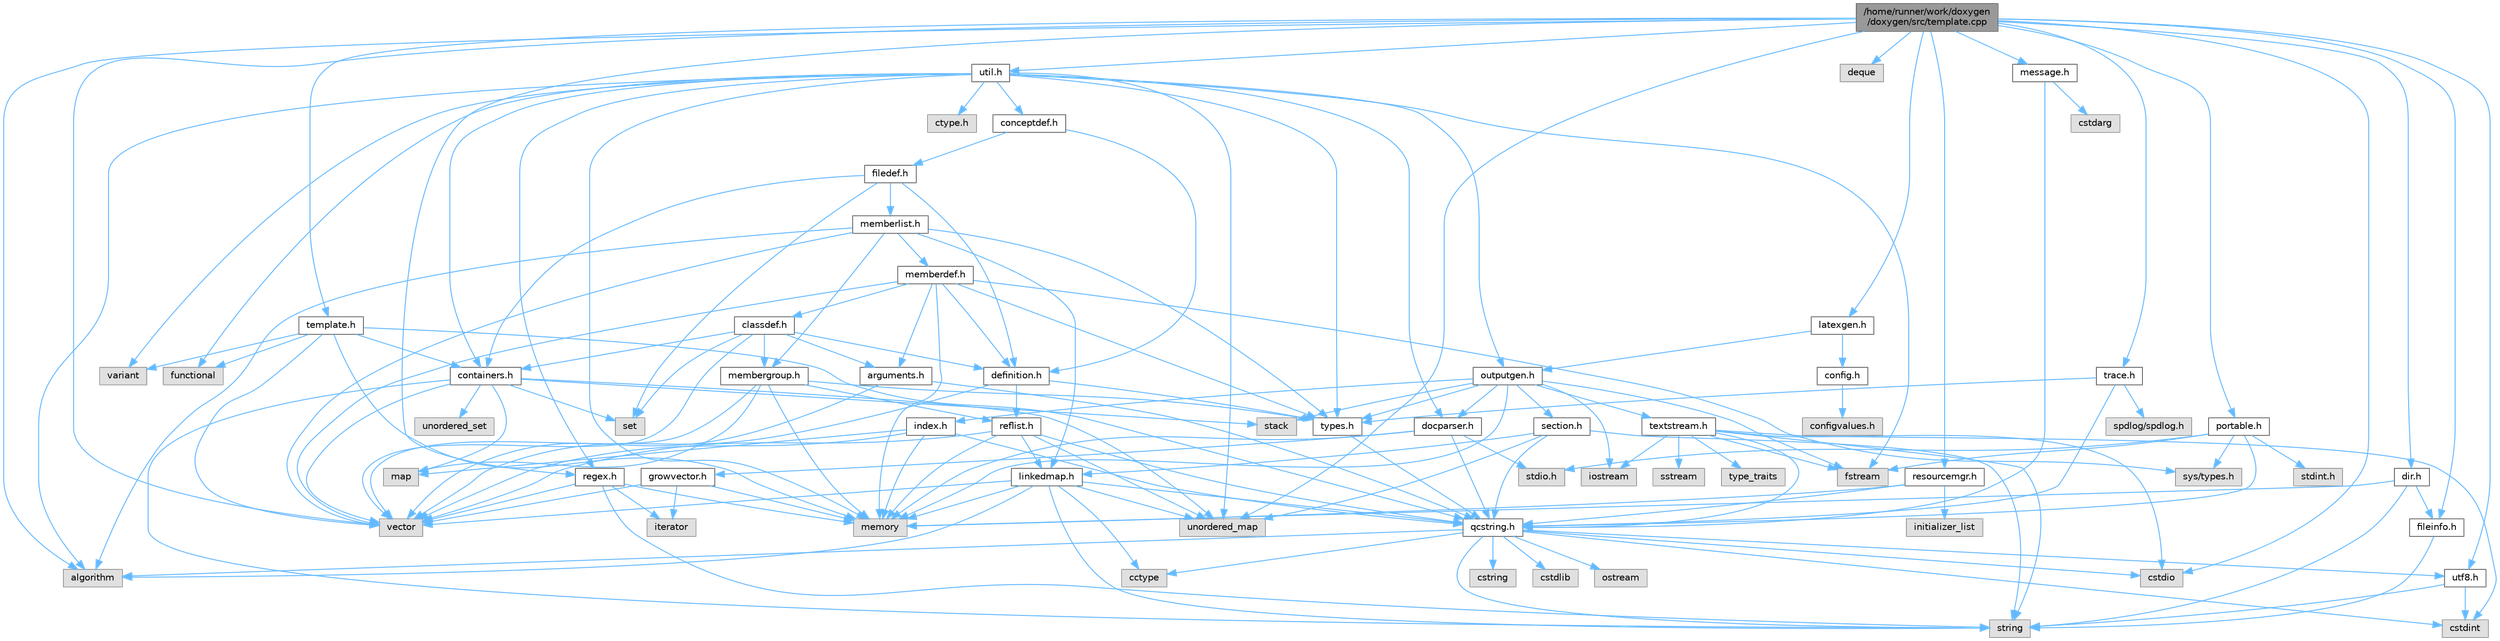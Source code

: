 digraph "/home/runner/work/doxygen/doxygen/src/template.cpp"
{
 // INTERACTIVE_SVG=YES
 // LATEX_PDF_SIZE
  bgcolor="transparent";
  edge [fontname=Helvetica,fontsize=10,labelfontname=Helvetica,labelfontsize=10];
  node [fontname=Helvetica,fontsize=10,shape=box,height=0.2,width=0.4];
  Node1 [id="Node000001",label="/home/runner/work/doxygen\l/doxygen/src/template.cpp",height=0.2,width=0.4,color="gray40", fillcolor="grey60", style="filled", fontcolor="black",tooltip=" "];
  Node1 -> Node2 [id="edge1_Node000001_Node000002",color="steelblue1",style="solid",tooltip=" "];
  Node2 [id="Node000002",label="template.h",height=0.2,width=0.4,color="grey40", fillcolor="white", style="filled",URL="$de/db8/template_8h.html",tooltip=" "];
  Node2 -> Node3 [id="edge2_Node000002_Node000003",color="steelblue1",style="solid",tooltip=" "];
  Node3 [id="Node000003",label="vector",height=0.2,width=0.4,color="grey60", fillcolor="#E0E0E0", style="filled",tooltip=" "];
  Node2 -> Node4 [id="edge3_Node000002_Node000004",color="steelblue1",style="solid",tooltip=" "];
  Node4 [id="Node000004",label="memory",height=0.2,width=0.4,color="grey60", fillcolor="#E0E0E0", style="filled",tooltip=" "];
  Node2 -> Node5 [id="edge4_Node000002_Node000005",color="steelblue1",style="solid",tooltip=" "];
  Node5 [id="Node000005",label="functional",height=0.2,width=0.4,color="grey60", fillcolor="#E0E0E0", style="filled",tooltip=" "];
  Node2 -> Node6 [id="edge5_Node000002_Node000006",color="steelblue1",style="solid",tooltip=" "];
  Node6 [id="Node000006",label="variant",height=0.2,width=0.4,color="grey60", fillcolor="#E0E0E0", style="filled",tooltip=" "];
  Node2 -> Node7 [id="edge6_Node000002_Node000007",color="steelblue1",style="solid",tooltip=" "];
  Node7 [id="Node000007",label="qcstring.h",height=0.2,width=0.4,color="grey40", fillcolor="white", style="filled",URL="$d7/d5c/qcstring_8h.html",tooltip=" "];
  Node7 -> Node8 [id="edge7_Node000007_Node000008",color="steelblue1",style="solid",tooltip=" "];
  Node8 [id="Node000008",label="string",height=0.2,width=0.4,color="grey60", fillcolor="#E0E0E0", style="filled",tooltip=" "];
  Node7 -> Node9 [id="edge8_Node000007_Node000009",color="steelblue1",style="solid",tooltip=" "];
  Node9 [id="Node000009",label="algorithm",height=0.2,width=0.4,color="grey60", fillcolor="#E0E0E0", style="filled",tooltip=" "];
  Node7 -> Node10 [id="edge9_Node000007_Node000010",color="steelblue1",style="solid",tooltip=" "];
  Node10 [id="Node000010",label="cctype",height=0.2,width=0.4,color="grey60", fillcolor="#E0E0E0", style="filled",tooltip=" "];
  Node7 -> Node11 [id="edge10_Node000007_Node000011",color="steelblue1",style="solid",tooltip=" "];
  Node11 [id="Node000011",label="cstring",height=0.2,width=0.4,color="grey60", fillcolor="#E0E0E0", style="filled",tooltip=" "];
  Node7 -> Node12 [id="edge11_Node000007_Node000012",color="steelblue1",style="solid",tooltip=" "];
  Node12 [id="Node000012",label="cstdio",height=0.2,width=0.4,color="grey60", fillcolor="#E0E0E0", style="filled",tooltip=" "];
  Node7 -> Node13 [id="edge12_Node000007_Node000013",color="steelblue1",style="solid",tooltip=" "];
  Node13 [id="Node000013",label="cstdlib",height=0.2,width=0.4,color="grey60", fillcolor="#E0E0E0", style="filled",tooltip=" "];
  Node7 -> Node14 [id="edge13_Node000007_Node000014",color="steelblue1",style="solid",tooltip=" "];
  Node14 [id="Node000014",label="cstdint",height=0.2,width=0.4,color="grey60", fillcolor="#E0E0E0", style="filled",tooltip=" "];
  Node7 -> Node15 [id="edge14_Node000007_Node000015",color="steelblue1",style="solid",tooltip=" "];
  Node15 [id="Node000015",label="ostream",height=0.2,width=0.4,color="grey60", fillcolor="#E0E0E0", style="filled",tooltip=" "];
  Node7 -> Node16 [id="edge15_Node000007_Node000016",color="steelblue1",style="solid",tooltip=" "];
  Node16 [id="Node000016",label="utf8.h",height=0.2,width=0.4,color="grey40", fillcolor="white", style="filled",URL="$db/d7c/utf8_8h.html",tooltip="Various UTF8 related helper functions."];
  Node16 -> Node14 [id="edge16_Node000016_Node000014",color="steelblue1",style="solid",tooltip=" "];
  Node16 -> Node8 [id="edge17_Node000016_Node000008",color="steelblue1",style="solid",tooltip=" "];
  Node2 -> Node17 [id="edge18_Node000002_Node000017",color="steelblue1",style="solid",tooltip=" "];
  Node17 [id="Node000017",label="containers.h",height=0.2,width=0.4,color="grey40", fillcolor="white", style="filled",URL="$d5/d75/containers_8h.html",tooltip=" "];
  Node17 -> Node3 [id="edge19_Node000017_Node000003",color="steelblue1",style="solid",tooltip=" "];
  Node17 -> Node8 [id="edge20_Node000017_Node000008",color="steelblue1",style="solid",tooltip=" "];
  Node17 -> Node18 [id="edge21_Node000017_Node000018",color="steelblue1",style="solid",tooltip=" "];
  Node18 [id="Node000018",label="set",height=0.2,width=0.4,color="grey60", fillcolor="#E0E0E0", style="filled",tooltip=" "];
  Node17 -> Node19 [id="edge22_Node000017_Node000019",color="steelblue1",style="solid",tooltip=" "];
  Node19 [id="Node000019",label="map",height=0.2,width=0.4,color="grey60", fillcolor="#E0E0E0", style="filled",tooltip=" "];
  Node17 -> Node20 [id="edge23_Node000017_Node000020",color="steelblue1",style="solid",tooltip=" "];
  Node20 [id="Node000020",label="unordered_set",height=0.2,width=0.4,color="grey60", fillcolor="#E0E0E0", style="filled",tooltip=" "];
  Node17 -> Node21 [id="edge24_Node000017_Node000021",color="steelblue1",style="solid",tooltip=" "];
  Node21 [id="Node000021",label="unordered_map",height=0.2,width=0.4,color="grey60", fillcolor="#E0E0E0", style="filled",tooltip=" "];
  Node17 -> Node22 [id="edge25_Node000017_Node000022",color="steelblue1",style="solid",tooltip=" "];
  Node22 [id="Node000022",label="stack",height=0.2,width=0.4,color="grey60", fillcolor="#E0E0E0", style="filled",tooltip=" "];
  Node1 -> Node3 [id="edge26_Node000001_Node000003",color="steelblue1",style="solid",tooltip=" "];
  Node1 -> Node9 [id="edge27_Node000001_Node000009",color="steelblue1",style="solid",tooltip=" "];
  Node1 -> Node21 [id="edge28_Node000001_Node000021",color="steelblue1",style="solid",tooltip=" "];
  Node1 -> Node23 [id="edge29_Node000001_Node000023",color="steelblue1",style="solid",tooltip=" "];
  Node23 [id="Node000023",label="deque",height=0.2,width=0.4,color="grey60", fillcolor="#E0E0E0", style="filled",tooltip=" "];
  Node1 -> Node12 [id="edge30_Node000001_Node000012",color="steelblue1",style="solid",tooltip=" "];
  Node1 -> Node24 [id="edge31_Node000001_Node000024",color="steelblue1",style="solid",tooltip=" "];
  Node24 [id="Node000024",label="message.h",height=0.2,width=0.4,color="grey40", fillcolor="white", style="filled",URL="$d2/d0d/message_8h.html",tooltip=" "];
  Node24 -> Node25 [id="edge32_Node000024_Node000025",color="steelblue1",style="solid",tooltip=" "];
  Node25 [id="Node000025",label="cstdarg",height=0.2,width=0.4,color="grey60", fillcolor="#E0E0E0", style="filled",tooltip=" "];
  Node24 -> Node7 [id="edge33_Node000024_Node000007",color="steelblue1",style="solid",tooltip=" "];
  Node1 -> Node26 [id="edge34_Node000001_Node000026",color="steelblue1",style="solid",tooltip=" "];
  Node26 [id="Node000026",label="util.h",height=0.2,width=0.4,color="grey40", fillcolor="white", style="filled",URL="$d8/d3c/util_8h.html",tooltip="A bunch of utility functions."];
  Node26 -> Node4 [id="edge35_Node000026_Node000004",color="steelblue1",style="solid",tooltip=" "];
  Node26 -> Node21 [id="edge36_Node000026_Node000021",color="steelblue1",style="solid",tooltip=" "];
  Node26 -> Node9 [id="edge37_Node000026_Node000009",color="steelblue1",style="solid",tooltip=" "];
  Node26 -> Node5 [id="edge38_Node000026_Node000005",color="steelblue1",style="solid",tooltip=" "];
  Node26 -> Node27 [id="edge39_Node000026_Node000027",color="steelblue1",style="solid",tooltip=" "];
  Node27 [id="Node000027",label="fstream",height=0.2,width=0.4,color="grey60", fillcolor="#E0E0E0", style="filled",tooltip=" "];
  Node26 -> Node6 [id="edge40_Node000026_Node000006",color="steelblue1",style="solid",tooltip=" "];
  Node26 -> Node28 [id="edge41_Node000026_Node000028",color="steelblue1",style="solid",tooltip=" "];
  Node28 [id="Node000028",label="ctype.h",height=0.2,width=0.4,color="grey60", fillcolor="#E0E0E0", style="filled",tooltip=" "];
  Node26 -> Node29 [id="edge42_Node000026_Node000029",color="steelblue1",style="solid",tooltip=" "];
  Node29 [id="Node000029",label="types.h",height=0.2,width=0.4,color="grey40", fillcolor="white", style="filled",URL="$d9/d49/types_8h.html",tooltip="This file contains a number of basic enums and types."];
  Node29 -> Node7 [id="edge43_Node000029_Node000007",color="steelblue1",style="solid",tooltip=" "];
  Node26 -> Node30 [id="edge44_Node000026_Node000030",color="steelblue1",style="solid",tooltip=" "];
  Node30 [id="Node000030",label="docparser.h",height=0.2,width=0.4,color="grey40", fillcolor="white", style="filled",URL="$de/d9c/docparser_8h.html",tooltip=" "];
  Node30 -> Node31 [id="edge45_Node000030_Node000031",color="steelblue1",style="solid",tooltip=" "];
  Node31 [id="Node000031",label="stdio.h",height=0.2,width=0.4,color="grey60", fillcolor="#E0E0E0", style="filled",tooltip=" "];
  Node30 -> Node4 [id="edge46_Node000030_Node000004",color="steelblue1",style="solid",tooltip=" "];
  Node30 -> Node7 [id="edge47_Node000030_Node000007",color="steelblue1",style="solid",tooltip=" "];
  Node30 -> Node32 [id="edge48_Node000030_Node000032",color="steelblue1",style="solid",tooltip=" "];
  Node32 [id="Node000032",label="growvector.h",height=0.2,width=0.4,color="grey40", fillcolor="white", style="filled",URL="$d7/d50/growvector_8h.html",tooltip=" "];
  Node32 -> Node3 [id="edge49_Node000032_Node000003",color="steelblue1",style="solid",tooltip=" "];
  Node32 -> Node4 [id="edge50_Node000032_Node000004",color="steelblue1",style="solid",tooltip=" "];
  Node32 -> Node33 [id="edge51_Node000032_Node000033",color="steelblue1",style="solid",tooltip=" "];
  Node33 [id="Node000033",label="iterator",height=0.2,width=0.4,color="grey60", fillcolor="#E0E0E0", style="filled",tooltip=" "];
  Node26 -> Node17 [id="edge52_Node000026_Node000017",color="steelblue1",style="solid",tooltip=" "];
  Node26 -> Node34 [id="edge53_Node000026_Node000034",color="steelblue1",style="solid",tooltip=" "];
  Node34 [id="Node000034",label="outputgen.h",height=0.2,width=0.4,color="grey40", fillcolor="white", style="filled",URL="$df/d06/outputgen_8h.html",tooltip=" "];
  Node34 -> Node4 [id="edge54_Node000034_Node000004",color="steelblue1",style="solid",tooltip=" "];
  Node34 -> Node22 [id="edge55_Node000034_Node000022",color="steelblue1",style="solid",tooltip=" "];
  Node34 -> Node35 [id="edge56_Node000034_Node000035",color="steelblue1",style="solid",tooltip=" "];
  Node35 [id="Node000035",label="iostream",height=0.2,width=0.4,color="grey60", fillcolor="#E0E0E0", style="filled",tooltip=" "];
  Node34 -> Node27 [id="edge57_Node000034_Node000027",color="steelblue1",style="solid",tooltip=" "];
  Node34 -> Node29 [id="edge58_Node000034_Node000029",color="steelblue1",style="solid",tooltip=" "];
  Node34 -> Node36 [id="edge59_Node000034_Node000036",color="steelblue1",style="solid",tooltip=" "];
  Node36 [id="Node000036",label="index.h",height=0.2,width=0.4,color="grey40", fillcolor="white", style="filled",URL="$d1/db5/index_8h.html",tooltip=" "];
  Node36 -> Node4 [id="edge60_Node000036_Node000004",color="steelblue1",style="solid",tooltip=" "];
  Node36 -> Node3 [id="edge61_Node000036_Node000003",color="steelblue1",style="solid",tooltip=" "];
  Node36 -> Node19 [id="edge62_Node000036_Node000019",color="steelblue1",style="solid",tooltip=" "];
  Node36 -> Node7 [id="edge63_Node000036_Node000007",color="steelblue1",style="solid",tooltip=" "];
  Node34 -> Node37 [id="edge64_Node000034_Node000037",color="steelblue1",style="solid",tooltip=" "];
  Node37 [id="Node000037",label="section.h",height=0.2,width=0.4,color="grey40", fillcolor="white", style="filled",URL="$d1/d2a/section_8h.html",tooltip=" "];
  Node37 -> Node8 [id="edge65_Node000037_Node000008",color="steelblue1",style="solid",tooltip=" "];
  Node37 -> Node21 [id="edge66_Node000037_Node000021",color="steelblue1",style="solid",tooltip=" "];
  Node37 -> Node7 [id="edge67_Node000037_Node000007",color="steelblue1",style="solid",tooltip=" "];
  Node37 -> Node38 [id="edge68_Node000037_Node000038",color="steelblue1",style="solid",tooltip=" "];
  Node38 [id="Node000038",label="linkedmap.h",height=0.2,width=0.4,color="grey40", fillcolor="white", style="filled",URL="$da/de1/linkedmap_8h.html",tooltip=" "];
  Node38 -> Node21 [id="edge69_Node000038_Node000021",color="steelblue1",style="solid",tooltip=" "];
  Node38 -> Node3 [id="edge70_Node000038_Node000003",color="steelblue1",style="solid",tooltip=" "];
  Node38 -> Node4 [id="edge71_Node000038_Node000004",color="steelblue1",style="solid",tooltip=" "];
  Node38 -> Node8 [id="edge72_Node000038_Node000008",color="steelblue1",style="solid",tooltip=" "];
  Node38 -> Node9 [id="edge73_Node000038_Node000009",color="steelblue1",style="solid",tooltip=" "];
  Node38 -> Node10 [id="edge74_Node000038_Node000010",color="steelblue1",style="solid",tooltip=" "];
  Node38 -> Node7 [id="edge75_Node000038_Node000007",color="steelblue1",style="solid",tooltip=" "];
  Node34 -> Node39 [id="edge76_Node000034_Node000039",color="steelblue1",style="solid",tooltip=" "];
  Node39 [id="Node000039",label="textstream.h",height=0.2,width=0.4,color="grey40", fillcolor="white", style="filled",URL="$d4/d7d/textstream_8h.html",tooltip=" "];
  Node39 -> Node8 [id="edge77_Node000039_Node000008",color="steelblue1",style="solid",tooltip=" "];
  Node39 -> Node35 [id="edge78_Node000039_Node000035",color="steelblue1",style="solid",tooltip=" "];
  Node39 -> Node40 [id="edge79_Node000039_Node000040",color="steelblue1",style="solid",tooltip=" "];
  Node40 [id="Node000040",label="sstream",height=0.2,width=0.4,color="grey60", fillcolor="#E0E0E0", style="filled",tooltip=" "];
  Node39 -> Node14 [id="edge80_Node000039_Node000014",color="steelblue1",style="solid",tooltip=" "];
  Node39 -> Node12 [id="edge81_Node000039_Node000012",color="steelblue1",style="solid",tooltip=" "];
  Node39 -> Node27 [id="edge82_Node000039_Node000027",color="steelblue1",style="solid",tooltip=" "];
  Node39 -> Node41 [id="edge83_Node000039_Node000041",color="steelblue1",style="solid",tooltip=" "];
  Node41 [id="Node000041",label="type_traits",height=0.2,width=0.4,color="grey60", fillcolor="#E0E0E0", style="filled",tooltip=" "];
  Node39 -> Node7 [id="edge84_Node000039_Node000007",color="steelblue1",style="solid",tooltip=" "];
  Node34 -> Node30 [id="edge85_Node000034_Node000030",color="steelblue1",style="solid",tooltip=" "];
  Node26 -> Node42 [id="edge86_Node000026_Node000042",color="steelblue1",style="solid",tooltip=" "];
  Node42 [id="Node000042",label="regex.h",height=0.2,width=0.4,color="grey40", fillcolor="white", style="filled",URL="$d1/d21/regex_8h.html",tooltip=" "];
  Node42 -> Node4 [id="edge87_Node000042_Node000004",color="steelblue1",style="solid",tooltip=" "];
  Node42 -> Node8 [id="edge88_Node000042_Node000008",color="steelblue1",style="solid",tooltip=" "];
  Node42 -> Node3 [id="edge89_Node000042_Node000003",color="steelblue1",style="solid",tooltip=" "];
  Node42 -> Node33 [id="edge90_Node000042_Node000033",color="steelblue1",style="solid",tooltip=" "];
  Node26 -> Node43 [id="edge91_Node000026_Node000043",color="steelblue1",style="solid",tooltip=" "];
  Node43 [id="Node000043",label="conceptdef.h",height=0.2,width=0.4,color="grey40", fillcolor="white", style="filled",URL="$da/df1/conceptdef_8h.html",tooltip=" "];
  Node43 -> Node44 [id="edge92_Node000043_Node000044",color="steelblue1",style="solid",tooltip=" "];
  Node44 [id="Node000044",label="definition.h",height=0.2,width=0.4,color="grey40", fillcolor="white", style="filled",URL="$df/da1/definition_8h.html",tooltip=" "];
  Node44 -> Node3 [id="edge93_Node000044_Node000003",color="steelblue1",style="solid",tooltip=" "];
  Node44 -> Node29 [id="edge94_Node000044_Node000029",color="steelblue1",style="solid",tooltip=" "];
  Node44 -> Node45 [id="edge95_Node000044_Node000045",color="steelblue1",style="solid",tooltip=" "];
  Node45 [id="Node000045",label="reflist.h",height=0.2,width=0.4,color="grey40", fillcolor="white", style="filled",URL="$d1/d02/reflist_8h.html",tooltip=" "];
  Node45 -> Node3 [id="edge96_Node000045_Node000003",color="steelblue1",style="solid",tooltip=" "];
  Node45 -> Node21 [id="edge97_Node000045_Node000021",color="steelblue1",style="solid",tooltip=" "];
  Node45 -> Node4 [id="edge98_Node000045_Node000004",color="steelblue1",style="solid",tooltip=" "];
  Node45 -> Node7 [id="edge99_Node000045_Node000007",color="steelblue1",style="solid",tooltip=" "];
  Node45 -> Node38 [id="edge100_Node000045_Node000038",color="steelblue1",style="solid",tooltip=" "];
  Node43 -> Node46 [id="edge101_Node000043_Node000046",color="steelblue1",style="solid",tooltip=" "];
  Node46 [id="Node000046",label="filedef.h",height=0.2,width=0.4,color="grey40", fillcolor="white", style="filled",URL="$d4/d3a/filedef_8h.html",tooltip=" "];
  Node46 -> Node18 [id="edge102_Node000046_Node000018",color="steelblue1",style="solid",tooltip=" "];
  Node46 -> Node44 [id="edge103_Node000046_Node000044",color="steelblue1",style="solid",tooltip=" "];
  Node46 -> Node47 [id="edge104_Node000046_Node000047",color="steelblue1",style="solid",tooltip=" "];
  Node47 [id="Node000047",label="memberlist.h",height=0.2,width=0.4,color="grey40", fillcolor="white", style="filled",URL="$dd/d78/memberlist_8h.html",tooltip=" "];
  Node47 -> Node3 [id="edge105_Node000047_Node000003",color="steelblue1",style="solid",tooltip=" "];
  Node47 -> Node9 [id="edge106_Node000047_Node000009",color="steelblue1",style="solid",tooltip=" "];
  Node47 -> Node48 [id="edge107_Node000047_Node000048",color="steelblue1",style="solid",tooltip=" "];
  Node48 [id="Node000048",label="memberdef.h",height=0.2,width=0.4,color="grey40", fillcolor="white", style="filled",URL="$d4/d46/memberdef_8h.html",tooltip=" "];
  Node48 -> Node3 [id="edge108_Node000048_Node000003",color="steelblue1",style="solid",tooltip=" "];
  Node48 -> Node4 [id="edge109_Node000048_Node000004",color="steelblue1",style="solid",tooltip=" "];
  Node48 -> Node49 [id="edge110_Node000048_Node000049",color="steelblue1",style="solid",tooltip=" "];
  Node49 [id="Node000049",label="sys/types.h",height=0.2,width=0.4,color="grey60", fillcolor="#E0E0E0", style="filled",tooltip=" "];
  Node48 -> Node29 [id="edge111_Node000048_Node000029",color="steelblue1",style="solid",tooltip=" "];
  Node48 -> Node44 [id="edge112_Node000048_Node000044",color="steelblue1",style="solid",tooltip=" "];
  Node48 -> Node50 [id="edge113_Node000048_Node000050",color="steelblue1",style="solid",tooltip=" "];
  Node50 [id="Node000050",label="arguments.h",height=0.2,width=0.4,color="grey40", fillcolor="white", style="filled",URL="$df/d9b/arguments_8h.html",tooltip=" "];
  Node50 -> Node3 [id="edge114_Node000050_Node000003",color="steelblue1",style="solid",tooltip=" "];
  Node50 -> Node7 [id="edge115_Node000050_Node000007",color="steelblue1",style="solid",tooltip=" "];
  Node48 -> Node51 [id="edge116_Node000048_Node000051",color="steelblue1",style="solid",tooltip=" "];
  Node51 [id="Node000051",label="classdef.h",height=0.2,width=0.4,color="grey40", fillcolor="white", style="filled",URL="$d1/da6/classdef_8h.html",tooltip=" "];
  Node51 -> Node3 [id="edge117_Node000051_Node000003",color="steelblue1",style="solid",tooltip=" "];
  Node51 -> Node18 [id="edge118_Node000051_Node000018",color="steelblue1",style="solid",tooltip=" "];
  Node51 -> Node17 [id="edge119_Node000051_Node000017",color="steelblue1",style="solid",tooltip=" "];
  Node51 -> Node44 [id="edge120_Node000051_Node000044",color="steelblue1",style="solid",tooltip=" "];
  Node51 -> Node50 [id="edge121_Node000051_Node000050",color="steelblue1",style="solid",tooltip=" "];
  Node51 -> Node52 [id="edge122_Node000051_Node000052",color="steelblue1",style="solid",tooltip=" "];
  Node52 [id="Node000052",label="membergroup.h",height=0.2,width=0.4,color="grey40", fillcolor="white", style="filled",URL="$d9/d11/membergroup_8h.html",tooltip=" "];
  Node52 -> Node3 [id="edge123_Node000052_Node000003",color="steelblue1",style="solid",tooltip=" "];
  Node52 -> Node19 [id="edge124_Node000052_Node000019",color="steelblue1",style="solid",tooltip=" "];
  Node52 -> Node4 [id="edge125_Node000052_Node000004",color="steelblue1",style="solid",tooltip=" "];
  Node52 -> Node29 [id="edge126_Node000052_Node000029",color="steelblue1",style="solid",tooltip=" "];
  Node52 -> Node45 [id="edge127_Node000052_Node000045",color="steelblue1",style="solid",tooltip=" "];
  Node47 -> Node38 [id="edge128_Node000047_Node000038",color="steelblue1",style="solid",tooltip=" "];
  Node47 -> Node29 [id="edge129_Node000047_Node000029",color="steelblue1",style="solid",tooltip=" "];
  Node47 -> Node52 [id="edge130_Node000047_Node000052",color="steelblue1",style="solid",tooltip=" "];
  Node46 -> Node17 [id="edge131_Node000046_Node000017",color="steelblue1",style="solid",tooltip=" "];
  Node1 -> Node53 [id="edge132_Node000001_Node000053",color="steelblue1",style="solid",tooltip=" "];
  Node53 [id="Node000053",label="resourcemgr.h",height=0.2,width=0.4,color="grey40", fillcolor="white", style="filled",URL="$d6/d07/resourcemgr_8h.html",tooltip=" "];
  Node53 -> Node4 [id="edge133_Node000053_Node000004",color="steelblue1",style="solid",tooltip=" "];
  Node53 -> Node54 [id="edge134_Node000053_Node000054",color="steelblue1",style="solid",tooltip=" "];
  Node54 [id="Node000054",label="initializer_list",height=0.2,width=0.4,color="grey60", fillcolor="#E0E0E0", style="filled",tooltip=" "];
  Node53 -> Node7 [id="edge135_Node000053_Node000007",color="steelblue1",style="solid",tooltip=" "];
  Node1 -> Node55 [id="edge136_Node000001_Node000055",color="steelblue1",style="solid",tooltip=" "];
  Node55 [id="Node000055",label="portable.h",height=0.2,width=0.4,color="grey40", fillcolor="white", style="filled",URL="$d2/de2/portable_8h.html",tooltip="Portable versions of functions that are platform dependent."];
  Node55 -> Node31 [id="edge137_Node000055_Node000031",color="steelblue1",style="solid",tooltip=" "];
  Node55 -> Node49 [id="edge138_Node000055_Node000049",color="steelblue1",style="solid",tooltip=" "];
  Node55 -> Node56 [id="edge139_Node000055_Node000056",color="steelblue1",style="solid",tooltip=" "];
  Node56 [id="Node000056",label="stdint.h",height=0.2,width=0.4,color="grey60", fillcolor="#E0E0E0", style="filled",tooltip=" "];
  Node55 -> Node27 [id="edge140_Node000055_Node000027",color="steelblue1",style="solid",tooltip=" "];
  Node55 -> Node7 [id="edge141_Node000055_Node000007",color="steelblue1",style="solid",tooltip=" "];
  Node1 -> Node42 [id="edge142_Node000001_Node000042",color="steelblue1",style="solid",tooltip=" "];
  Node1 -> Node57 [id="edge143_Node000001_Node000057",color="steelblue1",style="solid",tooltip=" "];
  Node57 [id="Node000057",label="fileinfo.h",height=0.2,width=0.4,color="grey40", fillcolor="white", style="filled",URL="$df/d45/fileinfo_8h.html",tooltip=" "];
  Node57 -> Node8 [id="edge144_Node000057_Node000008",color="steelblue1",style="solid",tooltip=" "];
  Node1 -> Node58 [id="edge145_Node000001_Node000058",color="steelblue1",style="solid",tooltip=" "];
  Node58 [id="Node000058",label="dir.h",height=0.2,width=0.4,color="grey40", fillcolor="white", style="filled",URL="$df/d9c/dir_8h.html",tooltip=" "];
  Node58 -> Node8 [id="edge146_Node000058_Node000008",color="steelblue1",style="solid",tooltip=" "];
  Node58 -> Node4 [id="edge147_Node000058_Node000004",color="steelblue1",style="solid",tooltip=" "];
  Node58 -> Node57 [id="edge148_Node000058_Node000057",color="steelblue1",style="solid",tooltip=" "];
  Node1 -> Node16 [id="edge149_Node000001_Node000016",color="steelblue1",style="solid",tooltip=" "];
  Node1 -> Node59 [id="edge150_Node000001_Node000059",color="steelblue1",style="solid",tooltip=" "];
  Node59 [id="Node000059",label="latexgen.h",height=0.2,width=0.4,color="grey40", fillcolor="white", style="filled",URL="$d6/d9c/latexgen_8h.html",tooltip=" "];
  Node59 -> Node60 [id="edge151_Node000059_Node000060",color="steelblue1",style="solid",tooltip=" "];
  Node60 [id="Node000060",label="config.h",height=0.2,width=0.4,color="grey40", fillcolor="white", style="filled",URL="$db/d16/config_8h.html",tooltip=" "];
  Node60 -> Node61 [id="edge152_Node000060_Node000061",color="steelblue1",style="solid",tooltip=" "];
  Node61 [id="Node000061",label="configvalues.h",height=0.2,width=0.4,color="grey60", fillcolor="#E0E0E0", style="filled",tooltip=" "];
  Node59 -> Node34 [id="edge153_Node000059_Node000034",color="steelblue1",style="solid",tooltip=" "];
  Node1 -> Node62 [id="edge154_Node000001_Node000062",color="steelblue1",style="solid",tooltip=" "];
  Node62 [id="Node000062",label="trace.h",height=0.2,width=0.4,color="grey40", fillcolor="white", style="filled",URL="$d1/d1b/trace_8h.html",tooltip=" "];
  Node62 -> Node63 [id="edge155_Node000062_Node000063",color="steelblue1",style="solid",tooltip=" "];
  Node63 [id="Node000063",label="spdlog/spdlog.h",height=0.2,width=0.4,color="grey60", fillcolor="#E0E0E0", style="filled",tooltip=" "];
  Node62 -> Node29 [id="edge156_Node000062_Node000029",color="steelblue1",style="solid",tooltip=" "];
  Node62 -> Node7 [id="edge157_Node000062_Node000007",color="steelblue1",style="solid",tooltip=" "];
}
